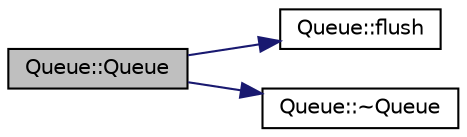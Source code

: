 digraph "Queue::Queue"
{
  edge [fontname="Helvetica",fontsize="10",labelfontname="Helvetica",labelfontsize="10"];
  node [fontname="Helvetica",fontsize="10",shape=record];
  rankdir="LR";
  Node0 [label="Queue::Queue",height=0.2,width=0.4,color="black", fillcolor="grey75", style="filled", fontcolor="black"];
  Node0 -> Node1 [color="midnightblue",fontsize="10",style="solid",fontname="Helvetica"];
  Node1 [label="Queue::flush",height=0.2,width=0.4,color="black", fillcolor="white", style="filled",URL="$class_queue.html#a9a0b2853ea0735bb7d74e5e0a1467f0c",tooltip="Flush queue, restarting from empty queue. "];
  Node0 -> Node2 [color="midnightblue",fontsize="10",style="solid",fontname="Helvetica"];
  Node2 [label="Queue::~Queue",height=0.2,width=0.4,color="black", fillcolor="white", style="filled",URL="$class_queue.html#a00d119db8fa3050da37746e82cbcf94f",tooltip="Queue destructor: release dynamically allocated queue. "];
}

